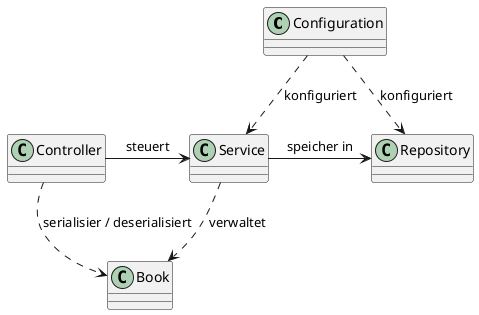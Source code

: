 @startuml

class Configuration
class Controller
class Service
class Repository
class Book

Controller -right-> Service: steuert
Controller -[dashed]-> Book: serialisier / deserialisiert
Service -right-> Repository: speicher in
Service -[dashed]-> Book : verwaltet
Configuration -[dashed]-> Service: konfiguriert
Configuration -[dashed]-> Repository: konfiguriert
@enduml